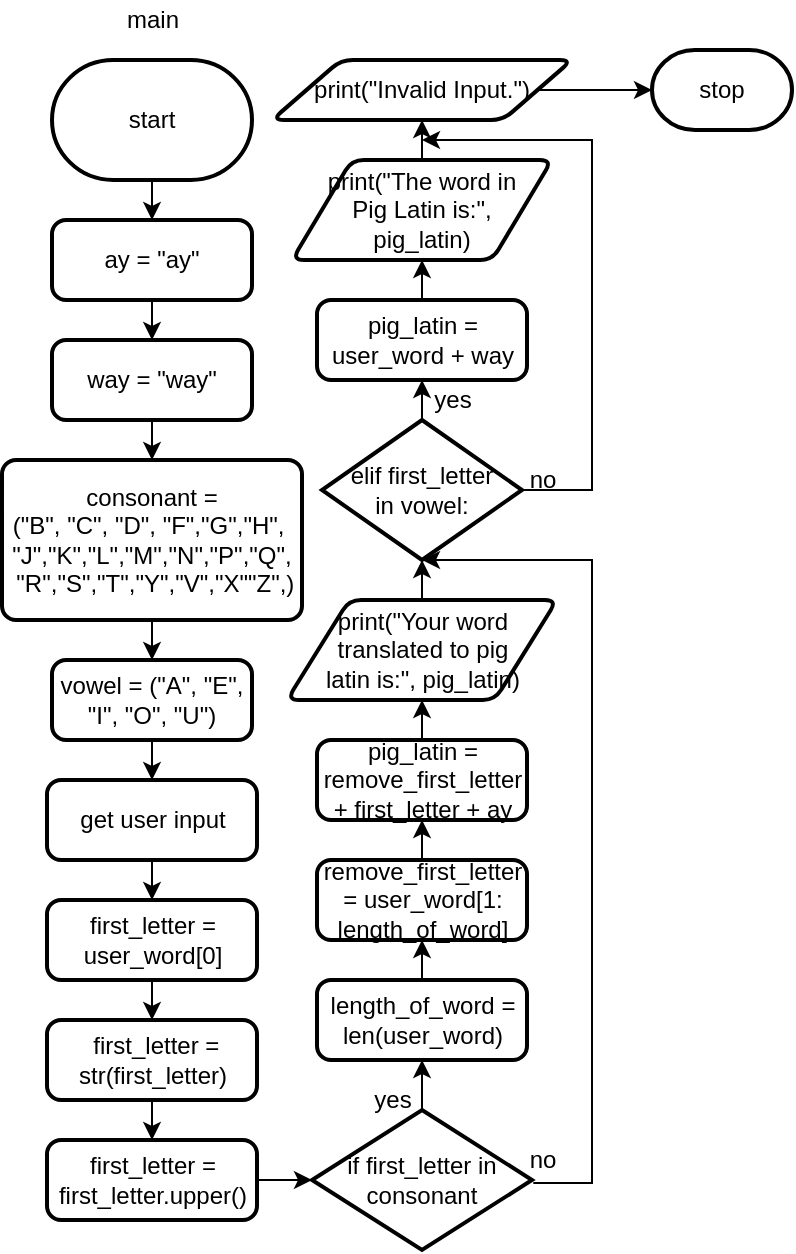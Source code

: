 <mxfile>
    <diagram id="BsBV6leVBUCAfMzn52um" name="Page-1">
        <mxGraphModel dx="562" dy="397" grid="1" gridSize="10" guides="1" tooltips="1" connect="1" arrows="1" fold="1" page="1" pageScale="1" pageWidth="827" pageHeight="1169" math="0" shadow="0">
            <root>
                <mxCell id="0"/>
                <mxCell id="1" parent="0"/>
                <mxCell id="210" style="edgeStyle=none;html=1;entryX=0.5;entryY=0;entryDx=0;entryDy=0;" parent="1" source="2" target="221" edge="1">
                    <mxGeometry relative="1" as="geometry">
                        <mxPoint x="390" y="130" as="targetPoint"/>
                    </mxGeometry>
                </mxCell>
                <mxCell id="2" value="start" style="strokeWidth=2;html=1;shape=mxgraph.flowchart.terminator;whiteSpace=wrap;" parent="1" vertex="1">
                    <mxGeometry x="340" y="50" width="100" height="60" as="geometry"/>
                </mxCell>
                <mxCell id="223" style="edgeStyle=none;html=1;" parent="1" source="221" edge="1">
                    <mxGeometry relative="1" as="geometry">
                        <mxPoint x="390" y="190" as="targetPoint"/>
                    </mxGeometry>
                </mxCell>
                <mxCell id="221" value="ay = &quot;ay&quot;" style="rounded=1;whiteSpace=wrap;html=1;absoluteArcSize=1;arcSize=14;strokeWidth=2;" parent="1" vertex="1">
                    <mxGeometry x="340" y="130" width="100" height="40" as="geometry"/>
                </mxCell>
                <mxCell id="242" value="main" style="text;html=1;align=center;verticalAlign=middle;resizable=0;points=[];autosize=1;strokeColor=none;fillColor=none;" parent="1" vertex="1">
                    <mxGeometry x="370" y="20" width="40" height="20" as="geometry"/>
                </mxCell>
                <mxCell id="268" style="edgeStyle=none;html=1;" edge="1" parent="1" source="266" target="267">
                    <mxGeometry relative="1" as="geometry"/>
                </mxCell>
                <mxCell id="266" value="way = &quot;way&quot;" style="rounded=1;whiteSpace=wrap;html=1;absoluteArcSize=1;arcSize=14;strokeWidth=2;" vertex="1" parent="1">
                    <mxGeometry x="340" y="190" width="100" height="40" as="geometry"/>
                </mxCell>
                <mxCell id="270" style="edgeStyle=none;html=1;" edge="1" parent="1" source="267" target="269">
                    <mxGeometry relative="1" as="geometry"/>
                </mxCell>
                <mxCell id="267" value="&lt;div&gt;consonant = (&lt;span&gt;&quot;B&quot;,&amp;nbsp;&lt;/span&gt;&lt;span&gt;&quot;C&quot;,&amp;nbsp;&lt;/span&gt;&lt;span&gt;&quot;D&quot;,&amp;nbsp;&lt;/span&gt;&lt;span&gt;&quot;F&quot;,&lt;/span&gt;&lt;span&gt;&quot;G&quot;,&lt;/span&gt;&lt;span&gt;&quot;H&quot;,&lt;/span&gt;&lt;span&gt;&amp;nbsp; &quot;J&quot;,&lt;/span&gt;&lt;span&gt;&quot;K&quot;,&lt;/span&gt;&lt;span&gt;&quot;L&quot;,&lt;/span&gt;&lt;span&gt;&quot;M&quot;,&lt;/span&gt;&lt;span&gt;&quot;N&quot;,&lt;/span&gt;&lt;span&gt;&quot;P&quot;,&lt;/span&gt;&lt;span&gt;&quot;Q&quot;,&lt;/span&gt;&lt;/div&gt;&lt;div&gt;&amp;nbsp;&quot;R&quot;,&lt;span&gt;&quot;S&quot;,&lt;/span&gt;&lt;span&gt;&quot;T&quot;,&lt;/span&gt;&lt;span&gt;&quot;Y&quot;,&lt;/span&gt;&lt;span&gt;&quot;V&quot;,&lt;/span&gt;&lt;span&gt;&quot;X&quot;&lt;/span&gt;&lt;span&gt;&quot;Z&quot;,&lt;/span&gt;&lt;span&gt;)&lt;/span&gt;&lt;/div&gt;" style="rounded=1;whiteSpace=wrap;html=1;absoluteArcSize=1;arcSize=14;strokeWidth=2;" vertex="1" parent="1">
                    <mxGeometry x="315" y="250" width="150" height="80" as="geometry"/>
                </mxCell>
                <mxCell id="272" style="edgeStyle=none;html=1;" edge="1" parent="1" source="269" target="271">
                    <mxGeometry relative="1" as="geometry"/>
                </mxCell>
                <mxCell id="269" value="vowel = (&quot;A&quot;, &quot;E&quot;, &quot;I&quot;, &quot;O&quot;, &quot;U&quot;)" style="rounded=1;whiteSpace=wrap;html=1;absoluteArcSize=1;arcSize=14;strokeWidth=2;" vertex="1" parent="1">
                    <mxGeometry x="340" y="350" width="100" height="40" as="geometry"/>
                </mxCell>
                <mxCell id="274" style="edgeStyle=none;html=1;" edge="1" parent="1" source="271" target="273">
                    <mxGeometry relative="1" as="geometry"/>
                </mxCell>
                <mxCell id="271" value="get user input" style="rounded=1;whiteSpace=wrap;html=1;absoluteArcSize=1;arcSize=14;strokeWidth=2;" vertex="1" parent="1">
                    <mxGeometry x="337.5" y="410" width="105" height="40" as="geometry"/>
                </mxCell>
                <mxCell id="276" style="edgeStyle=none;html=1;entryX=0.5;entryY=0;entryDx=0;entryDy=0;" edge="1" parent="1" source="273" target="275">
                    <mxGeometry relative="1" as="geometry"/>
                </mxCell>
                <mxCell id="273" value="first_letter = user_word[0]" style="rounded=1;whiteSpace=wrap;html=1;absoluteArcSize=1;arcSize=14;strokeWidth=2;" vertex="1" parent="1">
                    <mxGeometry x="337.5" y="470" width="105" height="40" as="geometry"/>
                </mxCell>
                <mxCell id="278" style="edgeStyle=none;html=1;entryX=0.5;entryY=0;entryDx=0;entryDy=0;" edge="1" parent="1" source="275" target="277">
                    <mxGeometry relative="1" as="geometry"/>
                </mxCell>
                <mxCell id="275" value="&amp;nbsp;first_letter = str(first_letter)" style="rounded=1;whiteSpace=wrap;html=1;absoluteArcSize=1;arcSize=14;strokeWidth=2;" vertex="1" parent="1">
                    <mxGeometry x="337.5" y="530" width="105" height="40" as="geometry"/>
                </mxCell>
                <mxCell id="281" style="edgeStyle=none;html=1;" edge="1" parent="1" source="277" target="280">
                    <mxGeometry relative="1" as="geometry"/>
                </mxCell>
                <mxCell id="277" value="first_letter = first_letter.upper()" style="rounded=1;whiteSpace=wrap;html=1;absoluteArcSize=1;arcSize=14;strokeWidth=2;" vertex="1" parent="1">
                    <mxGeometry x="337.5" y="590" width="105" height="40" as="geometry"/>
                </mxCell>
                <mxCell id="283" style="edgeStyle=none;html=1;entryX=0.5;entryY=1;entryDx=0;entryDy=0;" edge="1" parent="1" source="280" target="282">
                    <mxGeometry relative="1" as="geometry"/>
                </mxCell>
                <mxCell id="293" style="edgeStyle=orthogonalEdgeStyle;html=1;entryX=0.5;entryY=1;entryDx=0;entryDy=0;entryPerimeter=0;rounded=0;startArrow=none;exitX=0.355;exitY=1.073;exitDx=0;exitDy=0;exitPerimeter=0;" edge="1" parent="1" source="294" target="291">
                    <mxGeometry relative="1" as="geometry">
                        <Array as="points">
                            <mxPoint x="610" y="612"/>
                            <mxPoint x="610" y="300"/>
                        </Array>
                    </mxGeometry>
                </mxCell>
                <mxCell id="280" value="if first_letter in consonant" style="strokeWidth=2;html=1;shape=mxgraph.flowchart.decision;whiteSpace=wrap;" vertex="1" parent="1">
                    <mxGeometry x="470" y="575" width="110" height="70" as="geometry"/>
                </mxCell>
                <mxCell id="285" style="edgeStyle=none;html=1;" edge="1" parent="1" source="282" target="284">
                    <mxGeometry relative="1" as="geometry"/>
                </mxCell>
                <mxCell id="282" value="length_of_word = len(user_word)" style="rounded=1;whiteSpace=wrap;html=1;absoluteArcSize=1;arcSize=14;strokeWidth=2;" vertex="1" parent="1">
                    <mxGeometry x="472.5" y="510" width="105" height="40" as="geometry"/>
                </mxCell>
                <mxCell id="287" style="edgeStyle=none;html=1;entryX=0.5;entryY=1;entryDx=0;entryDy=0;" edge="1" parent="1" source="284" target="286">
                    <mxGeometry relative="1" as="geometry"/>
                </mxCell>
                <mxCell id="284" value="remove_first_letter = user_word[1:&lt;br&gt;length_of_word]" style="rounded=1;whiteSpace=wrap;html=1;absoluteArcSize=1;arcSize=14;strokeWidth=2;" vertex="1" parent="1">
                    <mxGeometry x="472.5" y="450" width="105" height="40" as="geometry"/>
                </mxCell>
                <mxCell id="289" style="edgeStyle=none;html=1;" edge="1" parent="1" source="286" target="288">
                    <mxGeometry relative="1" as="geometry"/>
                </mxCell>
                <mxCell id="286" value="pig_latin = remove_first_letter + first_letter + ay" style="rounded=1;whiteSpace=wrap;html=1;absoluteArcSize=1;arcSize=14;strokeWidth=2;" vertex="1" parent="1">
                    <mxGeometry x="472.5" y="390" width="105" height="40" as="geometry"/>
                </mxCell>
                <mxCell id="292" style="edgeStyle=none;html=1;entryX=0.5;entryY=1;entryDx=0;entryDy=0;entryPerimeter=0;" edge="1" parent="1" source="288" target="291">
                    <mxGeometry relative="1" as="geometry"/>
                </mxCell>
                <mxCell id="288" value="print(&quot;Your word translated to pig &lt;br&gt;latin is:&quot;, pig_latin)" style="shape=parallelogram;html=1;strokeWidth=2;perimeter=parallelogramPerimeter;whiteSpace=wrap;rounded=1;arcSize=12;size=0.23;" vertex="1" parent="1">
                    <mxGeometry x="457.5" y="320" width="135" height="50" as="geometry"/>
                </mxCell>
                <mxCell id="290" value="yes" style="text;html=1;align=center;verticalAlign=middle;resizable=0;points=[];autosize=1;strokeColor=none;fillColor=none;" vertex="1" parent="1">
                    <mxGeometry x="495" y="560" width="30" height="20" as="geometry"/>
                </mxCell>
                <mxCell id="297" style="edgeStyle=orthogonalEdgeStyle;rounded=0;html=1;" edge="1" parent="1" source="291" target="296">
                    <mxGeometry relative="1" as="geometry"/>
                </mxCell>
                <mxCell id="303" style="edgeStyle=orthogonalEdgeStyle;rounded=0;html=1;" edge="1" parent="1" source="291">
                    <mxGeometry relative="1" as="geometry">
                        <mxPoint x="525" y="90" as="targetPoint"/>
                        <Array as="points">
                            <mxPoint x="610" y="265"/>
                            <mxPoint x="610" y="90"/>
                        </Array>
                    </mxGeometry>
                </mxCell>
                <mxCell id="291" value="elif first_letter &lt;br&gt;in vowel:" style="strokeWidth=2;html=1;shape=mxgraph.flowchart.decision;whiteSpace=wrap;" vertex="1" parent="1">
                    <mxGeometry x="475" y="230" width="100" height="70" as="geometry"/>
                </mxCell>
                <mxCell id="294" value="no" style="text;html=1;align=center;verticalAlign=middle;resizable=0;points=[];autosize=1;strokeColor=none;fillColor=none;" vertex="1" parent="1">
                    <mxGeometry x="570" y="590" width="30" height="20" as="geometry"/>
                </mxCell>
                <mxCell id="299" style="edgeStyle=orthogonalEdgeStyle;rounded=0;html=1;entryX=0.5;entryY=1;entryDx=0;entryDy=0;" edge="1" parent="1" source="296" target="298">
                    <mxGeometry relative="1" as="geometry"/>
                </mxCell>
                <mxCell id="296" value="pig_latin = user_word + way" style="rounded=1;whiteSpace=wrap;html=1;absoluteArcSize=1;arcSize=14;strokeWidth=2;" vertex="1" parent="1">
                    <mxGeometry x="472.5" y="170" width="105" height="40" as="geometry"/>
                </mxCell>
                <mxCell id="302" style="edgeStyle=orthogonalEdgeStyle;rounded=0;html=1;" edge="1" parent="1" source="298" target="301">
                    <mxGeometry relative="1" as="geometry"/>
                </mxCell>
                <mxCell id="298" value="print(&quot;The word in &lt;br&gt;Pig Latin is:&quot;, &lt;br&gt;pig_latin)" style="shape=parallelogram;html=1;strokeWidth=2;perimeter=parallelogramPerimeter;whiteSpace=wrap;rounded=1;arcSize=12;size=0.23;" vertex="1" parent="1">
                    <mxGeometry x="460" y="100" width="130" height="50" as="geometry"/>
                </mxCell>
                <mxCell id="300" value="yes" style="text;html=1;align=center;verticalAlign=middle;resizable=0;points=[];autosize=1;strokeColor=none;fillColor=none;" vertex="1" parent="1">
                    <mxGeometry x="525" y="210" width="30" height="20" as="geometry"/>
                </mxCell>
                <mxCell id="306" style="edgeStyle=orthogonalEdgeStyle;rounded=0;html=1;entryX=0;entryY=0.5;entryDx=0;entryDy=0;entryPerimeter=0;" edge="1" parent="1" source="301" target="305">
                    <mxGeometry relative="1" as="geometry"/>
                </mxCell>
                <mxCell id="301" value="print(&quot;Invalid Input.&quot;)" style="shape=parallelogram;html=1;strokeWidth=2;perimeter=parallelogramPerimeter;whiteSpace=wrap;rounded=1;arcSize=12;size=0.23;" vertex="1" parent="1">
                    <mxGeometry x="450" y="50" width="150" height="30" as="geometry"/>
                </mxCell>
                <mxCell id="304" value="no" style="text;html=1;align=center;verticalAlign=middle;resizable=0;points=[];autosize=1;strokeColor=none;fillColor=none;" vertex="1" parent="1">
                    <mxGeometry x="570" y="250" width="30" height="20" as="geometry"/>
                </mxCell>
                <mxCell id="305" value="stop" style="strokeWidth=2;html=1;shape=mxgraph.flowchart.terminator;whiteSpace=wrap;" vertex="1" parent="1">
                    <mxGeometry x="640" y="45" width="70" height="40" as="geometry"/>
                </mxCell>
            </root>
        </mxGraphModel>
    </diagram>
</mxfile>